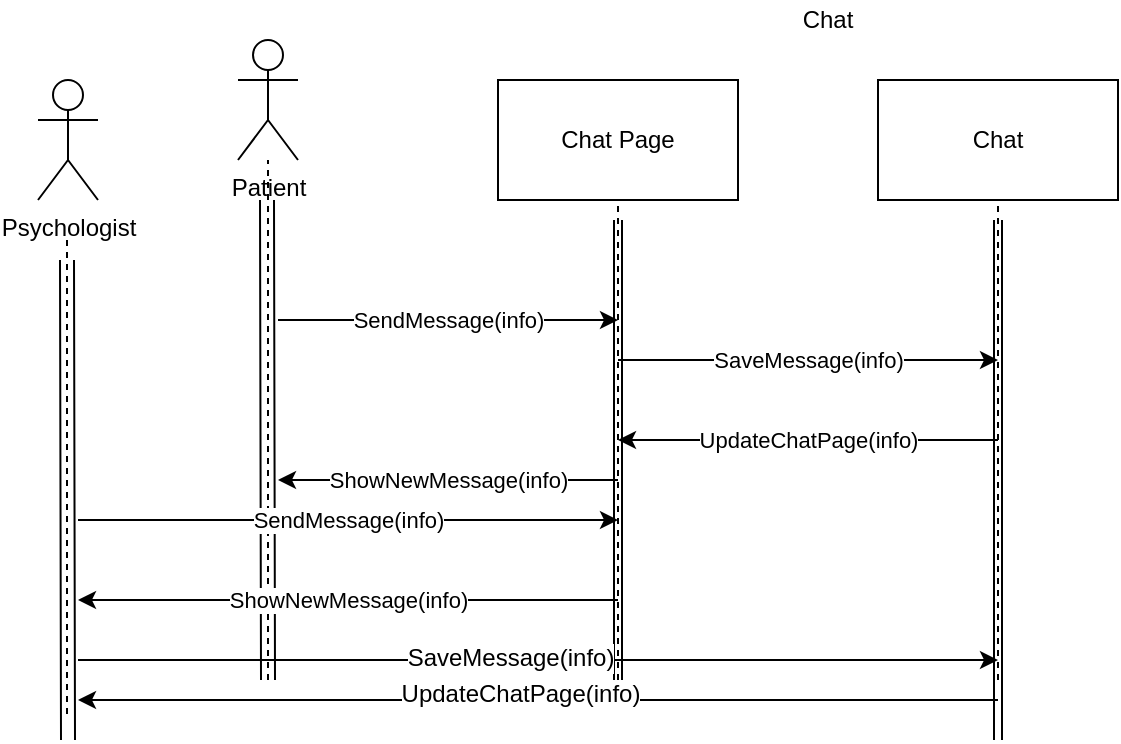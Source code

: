 <mxfile version="10.6.7" type="github"><diagram id="PRUiAloOIys9gHPgnJAg" name="Page-1"><mxGraphModel dx="918" dy="616" grid="1" gridSize="10" guides="1" tooltips="1" connect="1" arrows="1" fold="1" page="1" pageScale="1" pageWidth="850" pageHeight="1100" math="0" shadow="0"><root><mxCell id="0"/><mxCell id="1" parent="0"/><mxCell id="JBKhpShawquaGc9QDHiI-1" value="" style="shape=umlActor;verticalLabelPosition=bottom;labelBackgroundColor=#ffffff;verticalAlign=top;html=1;outlineConnect=0;" parent="1" vertex="1"><mxGeometry x="150" y="70" width="30" height="60" as="geometry"/></mxCell><mxCell id="JBKhpShawquaGc9QDHiI-2" value="Chat" style="text;html=1;strokeColor=none;fillColor=none;align=center;verticalAlign=middle;whiteSpace=wrap;rounded=0;" parent="1" vertex="1"><mxGeometry x="425" y="50" width="40" height="20" as="geometry"/></mxCell><mxCell id="JBKhpShawquaGc9QDHiI-3" value="Chat Page" style="rounded=0;whiteSpace=wrap;html=1;" parent="1" vertex="1"><mxGeometry x="280" y="90" width="120" height="60" as="geometry"/></mxCell><mxCell id="JBKhpShawquaGc9QDHiI-4" value="" style="endArrow=none;dashed=1;html=1;" parent="1" target="JBKhpShawquaGc9QDHiI-1" edge="1"><mxGeometry width="50" height="50" relative="1" as="geometry"><mxPoint x="165" y="390" as="sourcePoint"/><mxPoint x="200" y="210" as="targetPoint"/></mxGeometry></mxCell><mxCell id="JBKhpShawquaGc9QDHiI-5" value="" style="shape=link;html=1;width=7;" parent="1" edge="1"><mxGeometry width="50" height="50" relative="1" as="geometry"><mxPoint x="165" y="390" as="sourcePoint"/><mxPoint x="164.5" y="150" as="targetPoint"/></mxGeometry></mxCell><mxCell id="JBKhpShawquaGc9QDHiI-6" value="" style="endArrow=none;dashed=1;html=1;" parent="1" edge="1"><mxGeometry width="50" height="50" relative="1" as="geometry"><mxPoint x="340" y="390" as="sourcePoint"/><mxPoint x="340" y="153" as="targetPoint"/></mxGeometry></mxCell><mxCell id="JBKhpShawquaGc9QDHiI-8" value="" style="shape=link;html=1;" parent="1" edge="1"><mxGeometry width="50" height="50" relative="1" as="geometry"><mxPoint x="340" y="400" as="sourcePoint"/><mxPoint x="340" y="160" as="targetPoint"/></mxGeometry></mxCell><mxCell id="JBKhpShawquaGc9QDHiI-9" value="Chat" style="rounded=0;whiteSpace=wrap;html=1;" parent="1" vertex="1"><mxGeometry x="470" y="90" width="120" height="60" as="geometry"/></mxCell><mxCell id="JBKhpShawquaGc9QDHiI-10" value="" style="endArrow=none;dashed=1;html=1;entryX=0.5;entryY=1;entryDx=0;entryDy=0;" parent="1" target="JBKhpShawquaGc9QDHiI-9" edge="1"><mxGeometry width="50" height="50" relative="1" as="geometry"><mxPoint x="530" y="390" as="sourcePoint"/><mxPoint x="600" y="240" as="targetPoint"/></mxGeometry></mxCell><mxCell id="JBKhpShawquaGc9QDHiI-11" value="" style="shape=link;html=1;" parent="1" edge="1"><mxGeometry width="50" height="50" relative="1" as="geometry"><mxPoint x="530" y="420" as="sourcePoint"/><mxPoint x="530" y="160" as="targetPoint"/></mxGeometry></mxCell><mxCell id="JBKhpShawquaGc9QDHiI-12" value="SaveMessage(info)" style="endArrow=classic;html=1;" parent="1" edge="1"><mxGeometry width="50" height="50" relative="1" as="geometry"><mxPoint x="340" y="230" as="sourcePoint"/><mxPoint x="530" y="230" as="targetPoint"/></mxGeometry></mxCell><mxCell id="JBKhpShawquaGc9QDHiI-16" value="UpdateChatPage(info)" style="endArrow=classic;html=1;" parent="1" edge="1"><mxGeometry width="50" height="50" relative="1" as="geometry"><mxPoint x="530" y="270" as="sourcePoint"/><mxPoint x="340" y="270" as="targetPoint"/></mxGeometry></mxCell><mxCell id="JBKhpShawquaGc9QDHiI-29" value="Patient" style="text;html=1;align=center;" parent="1" vertex="1"><mxGeometry x="95" y="130" width="140" height="30" as="geometry"/></mxCell><mxCell id="JBKhpShawquaGc9QDHiI-30" value="SendMessage(info)" style="endArrow=classic;html=1;" parent="1" edge="1"><mxGeometry width="50" height="50" relative="1" as="geometry"><mxPoint x="170" y="210" as="sourcePoint"/><mxPoint x="340" y="210" as="targetPoint"/></mxGeometry></mxCell><mxCell id="JBKhpShawquaGc9QDHiI-31" value="ShowNewMessage(info)" style="endArrow=classic;html=1;" parent="1" edge="1"><mxGeometry width="50" height="50" relative="1" as="geometry"><mxPoint x="340" y="290" as="sourcePoint"/><mxPoint x="170" y="290" as="targetPoint"/></mxGeometry></mxCell><mxCell id="Jev-phGDg5cU-cvFG3Mo-1" value="Psychologist&lt;br&gt;&lt;br&gt;" style="shape=umlActor;verticalLabelPosition=bottom;labelBackgroundColor=#ffffff;verticalAlign=top;html=1;outlineConnect=0;" vertex="1" parent="1"><mxGeometry x="50" y="90" width="30" height="60" as="geometry"/></mxCell><mxCell id="Jev-phGDg5cU-cvFG3Mo-2" value="" style="shape=link;html=1;width=7;" edge="1" parent="1"><mxGeometry width="50" height="50" relative="1" as="geometry"><mxPoint x="65" y="420" as="sourcePoint"/><mxPoint x="64.5" y="180" as="targetPoint"/></mxGeometry></mxCell><mxCell id="Jev-phGDg5cU-cvFG3Mo-4" value="" style="endArrow=none;dashed=1;html=1;" edge="1" parent="1"><mxGeometry width="50" height="50" relative="1" as="geometry"><mxPoint x="64.5" y="407" as="sourcePoint"/><mxPoint x="64.5" y="170" as="targetPoint"/></mxGeometry></mxCell><mxCell id="Jev-phGDg5cU-cvFG3Mo-5" value="SendMessage(info)" style="endArrow=classic;html=1;" edge="1" parent="1"><mxGeometry width="50" height="50" relative="1" as="geometry"><mxPoint x="70" y="310" as="sourcePoint"/><mxPoint x="340" y="310" as="targetPoint"/></mxGeometry></mxCell><mxCell id="Jev-phGDg5cU-cvFG3Mo-6" value="ShowNewMessage(info)&lt;br&gt;" style="endArrow=classic;html=1;" edge="1" parent="1"><mxGeometry width="50" height="50" relative="1" as="geometry"><mxPoint x="340" y="350" as="sourcePoint"/><mxPoint x="70" y="350" as="targetPoint"/></mxGeometry></mxCell><mxCell id="Jev-phGDg5cU-cvFG3Mo-7" value="" style="endArrow=classic;html=1;" edge="1" parent="1"><mxGeometry width="50" height="50" relative="1" as="geometry"><mxPoint x="70" y="380" as="sourcePoint"/><mxPoint x="530" y="380" as="targetPoint"/></mxGeometry></mxCell><mxCell id="Jev-phGDg5cU-cvFG3Mo-8" value="SaveMessage(info)" style="text;html=1;resizable=0;points=[];align=center;verticalAlign=middle;labelBackgroundColor=#ffffff;" vertex="1" connectable="0" parent="Jev-phGDg5cU-cvFG3Mo-7"><mxGeometry x="-0.061" y="1" relative="1" as="geometry"><mxPoint as="offset"/></mxGeometry></mxCell><mxCell id="Jev-phGDg5cU-cvFG3Mo-9" value="" style="endArrow=classic;html=1;" edge="1" parent="1"><mxGeometry width="50" height="50" relative="1" as="geometry"><mxPoint x="530" y="400" as="sourcePoint"/><mxPoint x="70" y="400" as="targetPoint"/></mxGeometry></mxCell><mxCell id="Jev-phGDg5cU-cvFG3Mo-11" value="UpdateChatPage(info)" style="text;html=1;resizable=0;points=[];align=center;verticalAlign=middle;labelBackgroundColor=#ffffff;" vertex="1" connectable="0" parent="Jev-phGDg5cU-cvFG3Mo-9"><mxGeometry x="0.039" y="-3" relative="1" as="geometry"><mxPoint as="offset"/></mxGeometry></mxCell></root></mxGraphModel></diagram></mxfile>